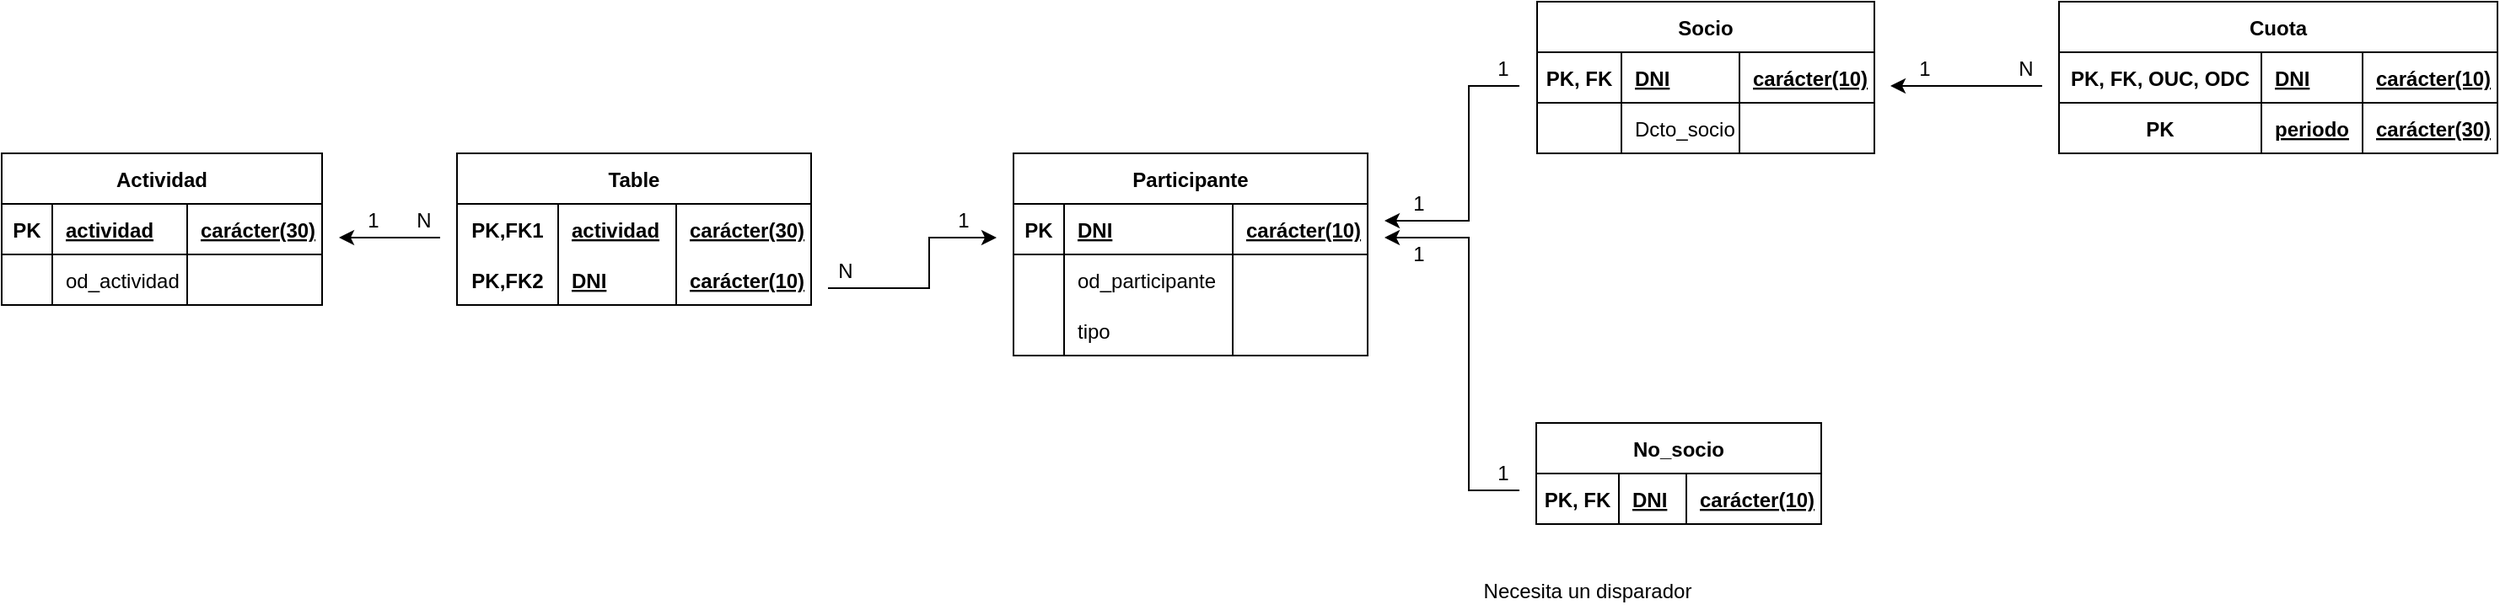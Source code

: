 <mxfile version="15.6.8" type="google"><diagram id="2W5euQFCh74wgiLXakDu" name="Page-1"><mxGraphModel dx="796" dy="492" grid="1" gridSize="10" guides="1" tooltips="1" connect="1" arrows="1" fold="1" page="1" pageScale="1" pageWidth="827" pageHeight="1169" math="0" shadow="0"><root><mxCell id="0"/><mxCell id="1" parent="0"/><mxCell id="LAm2UliYz-yZGnGjIN9g-1" value="Actividad" style="shape=table;startSize=30;container=1;collapsible=1;childLayout=tableLayout;fixedRows=1;rowLines=0;fontStyle=1;align=center;resizeLast=1;" parent="1" vertex="1"><mxGeometry x="130" y="120" width="190" height="90" as="geometry"/></mxCell><mxCell id="LAm2UliYz-yZGnGjIN9g-2" value="" style="shape=partialRectangle;collapsible=0;dropTarget=0;pointerEvents=0;fillColor=none;top=0;left=0;bottom=1;right=0;points=[[0,0.5],[1,0.5]];portConstraint=eastwest;" parent="LAm2UliYz-yZGnGjIN9g-1" vertex="1"><mxGeometry y="30" width="190" height="30" as="geometry"/></mxCell><mxCell id="LAm2UliYz-yZGnGjIN9g-3" value="PK" style="shape=partialRectangle;connectable=0;fillColor=none;top=0;left=0;bottom=0;right=0;fontStyle=1;overflow=hidden;" parent="LAm2UliYz-yZGnGjIN9g-2" vertex="1"><mxGeometry width="30" height="30" as="geometry"><mxRectangle width="30" height="30" as="alternateBounds"/></mxGeometry></mxCell><mxCell id="LAm2UliYz-yZGnGjIN9g-4" value="actividad" style="shape=partialRectangle;connectable=0;fillColor=none;top=0;left=0;bottom=0;right=0;align=left;spacingLeft=6;fontStyle=5;overflow=hidden;" parent="LAm2UliYz-yZGnGjIN9g-2" vertex="1"><mxGeometry x="30" width="80" height="30" as="geometry"><mxRectangle width="80" height="30" as="alternateBounds"/></mxGeometry></mxCell><mxCell id="LAm2UliYz-yZGnGjIN9g-14" value="carácter(30)" style="shape=partialRectangle;connectable=0;fillColor=none;top=0;left=0;bottom=0;right=0;align=left;spacingLeft=6;fontStyle=5;overflow=hidden;" parent="LAm2UliYz-yZGnGjIN9g-2" vertex="1"><mxGeometry x="110" width="80" height="30" as="geometry"><mxRectangle width="80" height="30" as="alternateBounds"/></mxGeometry></mxCell><mxCell id="LAm2UliYz-yZGnGjIN9g-5" value="" style="shape=partialRectangle;collapsible=0;dropTarget=0;pointerEvents=0;fillColor=none;top=0;left=0;bottom=0;right=0;points=[[0,0.5],[1,0.5]];portConstraint=eastwest;" parent="LAm2UliYz-yZGnGjIN9g-1" vertex="1"><mxGeometry y="60" width="190" height="30" as="geometry"/></mxCell><mxCell id="LAm2UliYz-yZGnGjIN9g-6" value="" style="shape=partialRectangle;connectable=0;fillColor=none;top=0;left=0;bottom=0;right=0;editable=1;overflow=hidden;" parent="LAm2UliYz-yZGnGjIN9g-5" vertex="1"><mxGeometry width="30" height="30" as="geometry"><mxRectangle width="30" height="30" as="alternateBounds"/></mxGeometry></mxCell><mxCell id="LAm2UliYz-yZGnGjIN9g-7" value="od_actividad" style="shape=partialRectangle;connectable=0;fillColor=none;top=0;left=0;bottom=0;right=0;align=left;spacingLeft=6;overflow=hidden;" parent="LAm2UliYz-yZGnGjIN9g-5" vertex="1"><mxGeometry x="30" width="80" height="30" as="geometry"><mxRectangle width="80" height="30" as="alternateBounds"/></mxGeometry></mxCell><mxCell id="LAm2UliYz-yZGnGjIN9g-15" style="shape=partialRectangle;connectable=0;fillColor=none;top=0;left=0;bottom=0;right=0;align=left;spacingLeft=6;overflow=hidden;" parent="LAm2UliYz-yZGnGjIN9g-5" vertex="1"><mxGeometry x="110" width="80" height="30" as="geometry"><mxRectangle width="80" height="30" as="alternateBounds"/></mxGeometry></mxCell><mxCell id="LAm2UliYz-yZGnGjIN9g-18" value="Participante" style="shape=table;startSize=30;container=1;collapsible=1;childLayout=tableLayout;fixedRows=1;rowLines=0;fontStyle=1;align=center;resizeLast=1;" parent="1" vertex="1"><mxGeometry x="730" y="120" width="210" height="120" as="geometry"/></mxCell><mxCell id="LAm2UliYz-yZGnGjIN9g-19" value="" style="shape=partialRectangle;collapsible=0;dropTarget=0;pointerEvents=0;fillColor=none;top=0;left=0;bottom=1;right=0;points=[[0,0.5],[1,0.5]];portConstraint=eastwest;" parent="LAm2UliYz-yZGnGjIN9g-18" vertex="1"><mxGeometry y="30" width="210" height="30" as="geometry"/></mxCell><mxCell id="LAm2UliYz-yZGnGjIN9g-20" value="PK" style="shape=partialRectangle;connectable=0;fillColor=none;top=0;left=0;bottom=0;right=0;fontStyle=1;overflow=hidden;" parent="LAm2UliYz-yZGnGjIN9g-19" vertex="1"><mxGeometry width="30" height="30" as="geometry"><mxRectangle width="30" height="30" as="alternateBounds"/></mxGeometry></mxCell><mxCell id="LAm2UliYz-yZGnGjIN9g-21" value="DNI" style="shape=partialRectangle;connectable=0;fillColor=none;top=0;left=0;bottom=0;right=0;align=left;spacingLeft=6;fontStyle=5;overflow=hidden;" parent="LAm2UliYz-yZGnGjIN9g-19" vertex="1"><mxGeometry x="30" width="100" height="30" as="geometry"><mxRectangle width="100" height="30" as="alternateBounds"/></mxGeometry></mxCell><mxCell id="LAm2UliYz-yZGnGjIN9g-44" value="carácter(10)" style="shape=partialRectangle;connectable=0;fillColor=none;top=0;left=0;bottom=0;right=0;align=left;spacingLeft=6;fontStyle=5;overflow=hidden;" parent="LAm2UliYz-yZGnGjIN9g-19" vertex="1"><mxGeometry x="130" width="80" height="30" as="geometry"><mxRectangle width="80" height="30" as="alternateBounds"/></mxGeometry></mxCell><mxCell id="LAm2UliYz-yZGnGjIN9g-22" value="" style="shape=partialRectangle;collapsible=0;dropTarget=0;pointerEvents=0;fillColor=none;top=0;left=0;bottom=0;right=0;points=[[0,0.5],[1,0.5]];portConstraint=eastwest;" parent="LAm2UliYz-yZGnGjIN9g-18" vertex="1"><mxGeometry y="60" width="210" height="30" as="geometry"/></mxCell><mxCell id="LAm2UliYz-yZGnGjIN9g-23" value="" style="shape=partialRectangle;connectable=0;fillColor=none;top=0;left=0;bottom=0;right=0;editable=1;overflow=hidden;" parent="LAm2UliYz-yZGnGjIN9g-22" vertex="1"><mxGeometry width="30" height="30" as="geometry"><mxRectangle width="30" height="30" as="alternateBounds"/></mxGeometry></mxCell><mxCell id="LAm2UliYz-yZGnGjIN9g-24" value="od_participante" style="shape=partialRectangle;connectable=0;fillColor=none;top=0;left=0;bottom=0;right=0;align=left;spacingLeft=6;overflow=hidden;" parent="LAm2UliYz-yZGnGjIN9g-22" vertex="1"><mxGeometry x="30" width="100" height="30" as="geometry"><mxRectangle width="100" height="30" as="alternateBounds"/></mxGeometry></mxCell><mxCell id="LAm2UliYz-yZGnGjIN9g-45" style="shape=partialRectangle;connectable=0;fillColor=none;top=0;left=0;bottom=0;right=0;align=left;spacingLeft=6;overflow=hidden;" parent="LAm2UliYz-yZGnGjIN9g-22" vertex="1"><mxGeometry x="130" width="80" height="30" as="geometry"><mxRectangle width="80" height="30" as="alternateBounds"/></mxGeometry></mxCell><mxCell id="LAm2UliYz-yZGnGjIN9g-25" value="" style="shape=partialRectangle;collapsible=0;dropTarget=0;pointerEvents=0;fillColor=none;top=0;left=0;bottom=0;right=0;points=[[0,0.5],[1,0.5]];portConstraint=eastwest;" parent="LAm2UliYz-yZGnGjIN9g-18" vertex="1"><mxGeometry y="90" width="210" height="30" as="geometry"/></mxCell><mxCell id="LAm2UliYz-yZGnGjIN9g-26" value="" style="shape=partialRectangle;connectable=0;fillColor=none;top=0;left=0;bottom=0;right=0;editable=1;overflow=hidden;" parent="LAm2UliYz-yZGnGjIN9g-25" vertex="1"><mxGeometry width="30" height="30" as="geometry"><mxRectangle width="30" height="30" as="alternateBounds"/></mxGeometry></mxCell><mxCell id="LAm2UliYz-yZGnGjIN9g-27" value="tipo" style="shape=partialRectangle;connectable=0;fillColor=none;top=0;left=0;bottom=0;right=0;align=left;spacingLeft=6;overflow=hidden;" parent="LAm2UliYz-yZGnGjIN9g-25" vertex="1"><mxGeometry x="30" width="100" height="30" as="geometry"><mxRectangle width="100" height="30" as="alternateBounds"/></mxGeometry></mxCell><mxCell id="LAm2UliYz-yZGnGjIN9g-46" style="shape=partialRectangle;connectable=0;fillColor=none;top=0;left=0;bottom=0;right=0;align=left;spacingLeft=6;overflow=hidden;" parent="LAm2UliYz-yZGnGjIN9g-25" vertex="1"><mxGeometry x="130" width="80" height="30" as="geometry"><mxRectangle width="80" height="30" as="alternateBounds"/></mxGeometry></mxCell><mxCell id="LAm2UliYz-yZGnGjIN9g-48" value="Table" style="shape=table;startSize=30;container=1;collapsible=1;childLayout=tableLayout;fixedRows=1;rowLines=0;fontStyle=1;align=center;resizeLast=1;" parent="1" vertex="1"><mxGeometry x="400" y="120" width="210" height="90" as="geometry"/></mxCell><mxCell id="LAm2UliYz-yZGnGjIN9g-49" value="" style="shape=partialRectangle;collapsible=0;dropTarget=0;pointerEvents=0;fillColor=none;top=0;left=0;bottom=0;right=0;points=[[0,0.5],[1,0.5]];portConstraint=eastwest;" parent="LAm2UliYz-yZGnGjIN9g-48" vertex="1"><mxGeometry y="30" width="210" height="30" as="geometry"/></mxCell><mxCell id="LAm2UliYz-yZGnGjIN9g-50" value="PK,FK1" style="shape=partialRectangle;connectable=0;fillColor=none;top=0;left=0;bottom=0;right=0;fontStyle=1;overflow=hidden;" parent="LAm2UliYz-yZGnGjIN9g-49" vertex="1"><mxGeometry width="60" height="30" as="geometry"><mxRectangle width="60" height="30" as="alternateBounds"/></mxGeometry></mxCell><mxCell id="LAm2UliYz-yZGnGjIN9g-51" value="actividad" style="shape=partialRectangle;connectable=0;fillColor=none;top=0;left=0;bottom=0;right=0;align=left;spacingLeft=6;fontStyle=5;overflow=hidden;" parent="LAm2UliYz-yZGnGjIN9g-49" vertex="1"><mxGeometry x="60" width="70" height="30" as="geometry"><mxRectangle width="70" height="30" as="alternateBounds"/></mxGeometry></mxCell><mxCell id="LAm2UliYz-yZGnGjIN9g-61" value="carácter(30)" style="shape=partialRectangle;connectable=0;fillColor=none;top=0;left=0;bottom=0;right=0;align=left;spacingLeft=6;fontStyle=5;overflow=hidden;" parent="LAm2UliYz-yZGnGjIN9g-49" vertex="1"><mxGeometry x="130" width="80" height="30" as="geometry"><mxRectangle width="80" height="30" as="alternateBounds"/></mxGeometry></mxCell><mxCell id="LAm2UliYz-yZGnGjIN9g-52" value="" style="shape=partialRectangle;collapsible=0;dropTarget=0;pointerEvents=0;fillColor=none;top=0;left=0;bottom=1;right=0;points=[[0,0.5],[1,0.5]];portConstraint=eastwest;" parent="LAm2UliYz-yZGnGjIN9g-48" vertex="1"><mxGeometry y="60" width="210" height="30" as="geometry"/></mxCell><mxCell id="LAm2UliYz-yZGnGjIN9g-53" value="PK,FK2" style="shape=partialRectangle;connectable=0;fillColor=none;top=0;left=0;bottom=0;right=0;fontStyle=1;overflow=hidden;" parent="LAm2UliYz-yZGnGjIN9g-52" vertex="1"><mxGeometry width="60" height="30" as="geometry"><mxRectangle width="60" height="30" as="alternateBounds"/></mxGeometry></mxCell><mxCell id="LAm2UliYz-yZGnGjIN9g-54" value="DNI" style="shape=partialRectangle;connectable=0;fillColor=none;top=0;left=0;bottom=0;right=0;align=left;spacingLeft=6;fontStyle=5;overflow=hidden;" parent="LAm2UliYz-yZGnGjIN9g-52" vertex="1"><mxGeometry x="60" width="70" height="30" as="geometry"><mxRectangle width="70" height="30" as="alternateBounds"/></mxGeometry></mxCell><mxCell id="LAm2UliYz-yZGnGjIN9g-62" value="carácter(10)" style="shape=partialRectangle;connectable=0;fillColor=none;top=0;left=0;bottom=0;right=0;align=left;spacingLeft=6;fontStyle=5;overflow=hidden;" parent="LAm2UliYz-yZGnGjIN9g-52" vertex="1"><mxGeometry x="130" width="80" height="30" as="geometry"><mxRectangle width="80" height="30" as="alternateBounds"/></mxGeometry></mxCell><mxCell id="LAm2UliYz-yZGnGjIN9g-65" value="Socio" style="shape=table;startSize=30;container=1;collapsible=1;childLayout=tableLayout;fixedRows=1;rowLines=0;fontStyle=1;align=center;resizeLast=1;" parent="1" vertex="1"><mxGeometry x="1040.5" y="30" width="200" height="90" as="geometry"/></mxCell><mxCell id="LAm2UliYz-yZGnGjIN9g-66" value="" style="shape=partialRectangle;collapsible=0;dropTarget=0;pointerEvents=0;fillColor=none;top=0;left=0;bottom=1;right=0;points=[[0,0.5],[1,0.5]];portConstraint=eastwest;" parent="LAm2UliYz-yZGnGjIN9g-65" vertex="1"><mxGeometry y="30" width="200" height="30" as="geometry"/></mxCell><mxCell id="LAm2UliYz-yZGnGjIN9g-67" value="PK, FK" style="shape=partialRectangle;connectable=0;fillColor=none;top=0;left=0;bottom=0;right=0;fontStyle=1;overflow=hidden;" parent="LAm2UliYz-yZGnGjIN9g-66" vertex="1"><mxGeometry width="50" height="30" as="geometry"><mxRectangle width="50" height="30" as="alternateBounds"/></mxGeometry></mxCell><mxCell id="LAm2UliYz-yZGnGjIN9g-68" value="DNI" style="shape=partialRectangle;connectable=0;fillColor=none;top=0;left=0;bottom=0;right=0;align=left;spacingLeft=6;fontStyle=5;overflow=hidden;" parent="LAm2UliYz-yZGnGjIN9g-66" vertex="1"><mxGeometry x="50" width="70" height="30" as="geometry"><mxRectangle width="70" height="30" as="alternateBounds"/></mxGeometry></mxCell><mxCell id="LAm2UliYz-yZGnGjIN9g-78" value="carácter(10)" style="shape=partialRectangle;connectable=0;fillColor=none;top=0;left=0;bottom=0;right=0;align=left;spacingLeft=6;fontStyle=5;overflow=hidden;" parent="LAm2UliYz-yZGnGjIN9g-66" vertex="1"><mxGeometry x="120" width="80" height="30" as="geometry"><mxRectangle width="80" height="30" as="alternateBounds"/></mxGeometry></mxCell><mxCell id="LAm2UliYz-yZGnGjIN9g-69" value="" style="shape=partialRectangle;collapsible=0;dropTarget=0;pointerEvents=0;fillColor=none;top=0;left=0;bottom=0;right=0;points=[[0,0.5],[1,0.5]];portConstraint=eastwest;" parent="LAm2UliYz-yZGnGjIN9g-65" vertex="1"><mxGeometry y="60" width="200" height="30" as="geometry"/></mxCell><mxCell id="LAm2UliYz-yZGnGjIN9g-70" value="" style="shape=partialRectangle;connectable=0;fillColor=none;top=0;left=0;bottom=0;right=0;editable=1;overflow=hidden;" parent="LAm2UliYz-yZGnGjIN9g-69" vertex="1"><mxGeometry width="50" height="30" as="geometry"><mxRectangle width="50" height="30" as="alternateBounds"/></mxGeometry></mxCell><mxCell id="LAm2UliYz-yZGnGjIN9g-71" value="Dcto_socio" style="shape=partialRectangle;connectable=0;fillColor=none;top=0;left=0;bottom=0;right=0;align=left;spacingLeft=6;overflow=hidden;" parent="LAm2UliYz-yZGnGjIN9g-69" vertex="1"><mxGeometry x="50" width="70" height="30" as="geometry"><mxRectangle width="70" height="30" as="alternateBounds"/></mxGeometry></mxCell><mxCell id="LAm2UliYz-yZGnGjIN9g-79" style="shape=partialRectangle;connectable=0;fillColor=none;top=0;left=0;bottom=0;right=0;align=left;spacingLeft=6;overflow=hidden;" parent="LAm2UliYz-yZGnGjIN9g-69" vertex="1"><mxGeometry x="120" width="80" height="30" as="geometry"><mxRectangle width="80" height="30" as="alternateBounds"/></mxGeometry></mxCell><mxCell id="LAm2UliYz-yZGnGjIN9g-82" value="No_socio" style="shape=table;startSize=30;container=1;collapsible=1;childLayout=tableLayout;fixedRows=1;rowLines=0;fontStyle=1;align=center;resizeLast=1;" parent="1" vertex="1"><mxGeometry x="1040" y="280" width="169" height="60" as="geometry"/></mxCell><mxCell id="LAm2UliYz-yZGnGjIN9g-83" value="" style="shape=partialRectangle;collapsible=0;dropTarget=0;pointerEvents=0;fillColor=none;top=0;left=0;bottom=1;right=0;points=[[0,0.5],[1,0.5]];portConstraint=eastwest;" parent="LAm2UliYz-yZGnGjIN9g-82" vertex="1"><mxGeometry y="30" width="169" height="30" as="geometry"/></mxCell><mxCell id="LAm2UliYz-yZGnGjIN9g-84" value="PK, FK" style="shape=partialRectangle;connectable=0;fillColor=none;top=0;left=0;bottom=0;right=0;fontStyle=1;overflow=hidden;" parent="LAm2UliYz-yZGnGjIN9g-83" vertex="1"><mxGeometry width="49" height="30" as="geometry"><mxRectangle width="49" height="30" as="alternateBounds"/></mxGeometry></mxCell><mxCell id="LAm2UliYz-yZGnGjIN9g-85" value="DNI" style="shape=partialRectangle;connectable=0;fillColor=none;top=0;left=0;bottom=0;right=0;align=left;spacingLeft=6;fontStyle=5;overflow=hidden;" parent="LAm2UliYz-yZGnGjIN9g-83" vertex="1"><mxGeometry x="49" width="40" height="30" as="geometry"><mxRectangle width="40" height="30" as="alternateBounds"/></mxGeometry></mxCell><mxCell id="LAm2UliYz-yZGnGjIN9g-86" value="carácter(10)" style="shape=partialRectangle;connectable=0;fillColor=none;top=0;left=0;bottom=0;right=0;align=left;spacingLeft=6;fontStyle=5;overflow=hidden;" parent="LAm2UliYz-yZGnGjIN9g-83" vertex="1"><mxGeometry x="89" width="80" height="30" as="geometry"><mxRectangle width="80" height="30" as="alternateBounds"/></mxGeometry></mxCell><mxCell id="LAm2UliYz-yZGnGjIN9g-100" value="Cuota" style="shape=table;startSize=30;container=1;collapsible=1;childLayout=tableLayout;fixedRows=1;rowLines=0;fontStyle=1;align=center;resizeLast=1;" parent="1" vertex="1"><mxGeometry x="1350" y="30" width="260" height="90" as="geometry"/></mxCell><mxCell id="LAm2UliYz-yZGnGjIN9g-101" value="" style="shape=partialRectangle;collapsible=0;dropTarget=0;pointerEvents=0;fillColor=none;top=0;left=0;bottom=1;right=0;points=[[0,0.5],[1,0.5]];portConstraint=eastwest;" parent="LAm2UliYz-yZGnGjIN9g-100" vertex="1"><mxGeometry y="30" width="260" height="30" as="geometry"/></mxCell><mxCell id="LAm2UliYz-yZGnGjIN9g-102" value="PK, FK, OUC, ODC" style="shape=partialRectangle;connectable=0;fillColor=none;top=0;left=0;bottom=0;right=0;fontStyle=1;overflow=hidden;" parent="LAm2UliYz-yZGnGjIN9g-101" vertex="1"><mxGeometry width="120" height="30" as="geometry"><mxRectangle width="120" height="30" as="alternateBounds"/></mxGeometry></mxCell><mxCell id="LAm2UliYz-yZGnGjIN9g-103" value="DNI" style="shape=partialRectangle;connectable=0;fillColor=none;top=0;left=0;bottom=0;right=0;align=left;spacingLeft=6;fontStyle=5;overflow=hidden;" parent="LAm2UliYz-yZGnGjIN9g-101" vertex="1"><mxGeometry x="120" width="60" height="30" as="geometry"><mxRectangle width="60" height="30" as="alternateBounds"/></mxGeometry></mxCell><mxCell id="LAm2UliYz-yZGnGjIN9g-113" value="carácter(10)" style="shape=partialRectangle;connectable=0;fillColor=none;top=0;left=0;bottom=0;right=0;align=left;spacingLeft=6;fontStyle=5;overflow=hidden;" parent="LAm2UliYz-yZGnGjIN9g-101" vertex="1"><mxGeometry x="180" width="80" height="30" as="geometry"><mxRectangle width="80" height="30" as="alternateBounds"/></mxGeometry></mxCell><mxCell id="LAm2UliYz-yZGnGjIN9g-117" value="" style="shape=partialRectangle;collapsible=0;dropTarget=0;pointerEvents=0;fillColor=none;top=0;left=0;bottom=1;right=0;points=[[0,0.5],[1,0.5]];portConstraint=eastwest;" parent="LAm2UliYz-yZGnGjIN9g-100" vertex="1"><mxGeometry y="60" width="260" height="30" as="geometry"/></mxCell><mxCell id="LAm2UliYz-yZGnGjIN9g-118" value="PK" style="shape=partialRectangle;connectable=0;fillColor=none;top=0;left=0;bottom=0;right=0;fontStyle=1;overflow=hidden;" parent="LAm2UliYz-yZGnGjIN9g-117" vertex="1"><mxGeometry width="120" height="30" as="geometry"><mxRectangle width="120" height="30" as="alternateBounds"/></mxGeometry></mxCell><mxCell id="LAm2UliYz-yZGnGjIN9g-119" value="periodo" style="shape=partialRectangle;connectable=0;fillColor=none;top=0;left=0;bottom=0;right=0;align=left;spacingLeft=6;fontStyle=5;overflow=hidden;" parent="LAm2UliYz-yZGnGjIN9g-117" vertex="1"><mxGeometry x="120" width="60" height="30" as="geometry"><mxRectangle width="60" height="30" as="alternateBounds"/></mxGeometry></mxCell><mxCell id="LAm2UliYz-yZGnGjIN9g-120" value="carácter(30)" style="shape=partialRectangle;connectable=0;fillColor=none;top=0;left=0;bottom=0;right=0;align=left;spacingLeft=6;fontStyle=5;overflow=hidden;" parent="LAm2UliYz-yZGnGjIN9g-117" vertex="1"><mxGeometry x="180" width="80" height="30" as="geometry"><mxRectangle width="80" height="30" as="alternateBounds"/></mxGeometry></mxCell><mxCell id="LAm2UliYz-yZGnGjIN9g-121" value="" style="endArrow=classic;html=1;rounded=0;" parent="1" edge="1"><mxGeometry width="50" height="50" relative="1" as="geometry"><mxPoint x="390" y="170" as="sourcePoint"/><mxPoint x="330" y="170" as="targetPoint"/></mxGeometry></mxCell><mxCell id="LAm2UliYz-yZGnGjIN9g-122" value="N" style="text;html=1;align=center;verticalAlign=middle;resizable=0;points=[];autosize=1;strokeColor=none;fillColor=none;" parent="1" vertex="1"><mxGeometry x="370" y="150" width="20" height="20" as="geometry"/></mxCell><mxCell id="LAm2UliYz-yZGnGjIN9g-123" value="1" style="text;html=1;align=center;verticalAlign=middle;resizable=0;points=[];autosize=1;strokeColor=none;fillColor=none;" parent="1" vertex="1"><mxGeometry x="340" y="150" width="20" height="20" as="geometry"/></mxCell><mxCell id="LAm2UliYz-yZGnGjIN9g-124" value="" style="endArrow=classic;html=1;rounded=0;" parent="1" edge="1"><mxGeometry width="50" height="50" relative="1" as="geometry"><mxPoint x="620" y="200" as="sourcePoint"/><mxPoint x="720" y="170" as="targetPoint"/><Array as="points"><mxPoint x="680" y="200"/><mxPoint x="680" y="170"/></Array></mxGeometry></mxCell><mxCell id="LAm2UliYz-yZGnGjIN9g-125" value="N" style="text;html=1;align=center;verticalAlign=middle;resizable=0;points=[];autosize=1;strokeColor=none;fillColor=none;" parent="1" vertex="1"><mxGeometry x="620" y="180" width="20" height="20" as="geometry"/></mxCell><mxCell id="LAm2UliYz-yZGnGjIN9g-126" value="1" style="text;html=1;align=center;verticalAlign=middle;resizable=0;points=[];autosize=1;strokeColor=none;fillColor=none;" parent="1" vertex="1"><mxGeometry x="690" y="150" width="20" height="20" as="geometry"/></mxCell><mxCell id="LAm2UliYz-yZGnGjIN9g-127" value="" style="endArrow=classic;html=1;rounded=0;" parent="1" edge="1"><mxGeometry width="50" height="50" relative="1" as="geometry"><mxPoint x="1030" y="80" as="sourcePoint"/><mxPoint x="950" y="160" as="targetPoint"/><Array as="points"><mxPoint x="1000" y="80"/><mxPoint x="1000" y="160"/></Array></mxGeometry></mxCell><mxCell id="LAm2UliYz-yZGnGjIN9g-128" value="" style="endArrow=classic;html=1;rounded=0;" parent="1" edge="1"><mxGeometry width="50" height="50" relative="1" as="geometry"><mxPoint x="1030" y="320" as="sourcePoint"/><mxPoint x="950" y="170" as="targetPoint"/><Array as="points"><mxPoint x="1000" y="320"/><mxPoint x="1000" y="170"/></Array></mxGeometry></mxCell><mxCell id="LAm2UliYz-yZGnGjIN9g-129" value="1" style="text;html=1;align=center;verticalAlign=middle;resizable=0;points=[];autosize=1;strokeColor=none;fillColor=none;" parent="1" vertex="1"><mxGeometry x="1010" y="60" width="20" height="20" as="geometry"/></mxCell><mxCell id="LAm2UliYz-yZGnGjIN9g-130" value="1" style="text;html=1;align=center;verticalAlign=middle;resizable=0;points=[];autosize=1;strokeColor=none;fillColor=none;" parent="1" vertex="1"><mxGeometry x="960" y="140" width="20" height="20" as="geometry"/></mxCell><mxCell id="LAm2UliYz-yZGnGjIN9g-131" value="1" style="text;html=1;align=center;verticalAlign=middle;resizable=0;points=[];autosize=1;strokeColor=none;fillColor=none;" parent="1" vertex="1"><mxGeometry x="960" y="170" width="20" height="20" as="geometry"/></mxCell><mxCell id="LAm2UliYz-yZGnGjIN9g-132" value="1" style="text;html=1;align=center;verticalAlign=middle;resizable=0;points=[];autosize=1;strokeColor=none;fillColor=none;" parent="1" vertex="1"><mxGeometry x="1010" y="300" width="20" height="20" as="geometry"/></mxCell><mxCell id="LAm2UliYz-yZGnGjIN9g-133" value="" style="endArrow=classic;html=1;rounded=0;" parent="1" edge="1"><mxGeometry width="50" height="50" relative="1" as="geometry"><mxPoint x="1340" y="80" as="sourcePoint"/><mxPoint x="1250" y="80" as="targetPoint"/></mxGeometry></mxCell><mxCell id="LAm2UliYz-yZGnGjIN9g-134" value="1" style="text;html=1;align=center;verticalAlign=middle;resizable=0;points=[];autosize=1;strokeColor=none;fillColor=none;" parent="1" vertex="1"><mxGeometry x="1260" y="60" width="20" height="20" as="geometry"/></mxCell><mxCell id="LAm2UliYz-yZGnGjIN9g-135" value="N" style="text;html=1;align=center;verticalAlign=middle;resizable=0;points=[];autosize=1;strokeColor=none;fillColor=none;" parent="1" vertex="1"><mxGeometry x="1320" y="60" width="20" height="20" as="geometry"/></mxCell><mxCell id="VUcFReHjaDGXF8xkHaM--1" value="Necesita un disparador" style="text;html=1;align=center;verticalAlign=middle;resizable=0;points=[];autosize=1;strokeColor=none;fillColor=none;" vertex="1" parent="1"><mxGeometry x="1000" y="370" width="140" height="20" as="geometry"/></mxCell></root></mxGraphModel></diagram></mxfile>